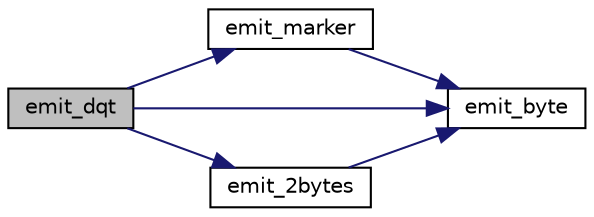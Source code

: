 digraph "emit_dqt"
{
 // LATEX_PDF_SIZE
  bgcolor="transparent";
  edge [fontname="Helvetica",fontsize="10",labelfontname="Helvetica",labelfontsize="10"];
  node [fontname="Helvetica",fontsize="10",shape=record];
  rankdir="LR";
  Node84 [label="emit_dqt",height=0.2,width=0.4,color="black", fillcolor="grey75", style="filled", fontcolor="black",tooltip=" "];
  Node84 -> Node85 [color="midnightblue",fontsize="10",style="solid"];
  Node85 [label="emit_marker",height=0.2,width=0.4,color="black",URL="$jcmarker_8c.html#ac0f824579de49431507514270155e053",tooltip=" "];
  Node85 -> Node86 [color="midnightblue",fontsize="10",style="solid"];
  Node86 [label="emit_byte",height=0.2,width=0.4,color="black",URL="$jcmarker_8c.html#a08eca462b2b57f23ee007a57a39dbded",tooltip=" "];
  Node84 -> Node87 [color="midnightblue",fontsize="10",style="solid"];
  Node87 [label="emit_2bytes",height=0.2,width=0.4,color="black",URL="$jcmarker_8c.html#ab1f72cd7a3d8f4b5679ddc051e44ad17",tooltip=" "];
  Node87 -> Node86 [color="midnightblue",fontsize="10",style="solid"];
  Node84 -> Node86 [color="midnightblue",fontsize="10",style="solid"];
}
